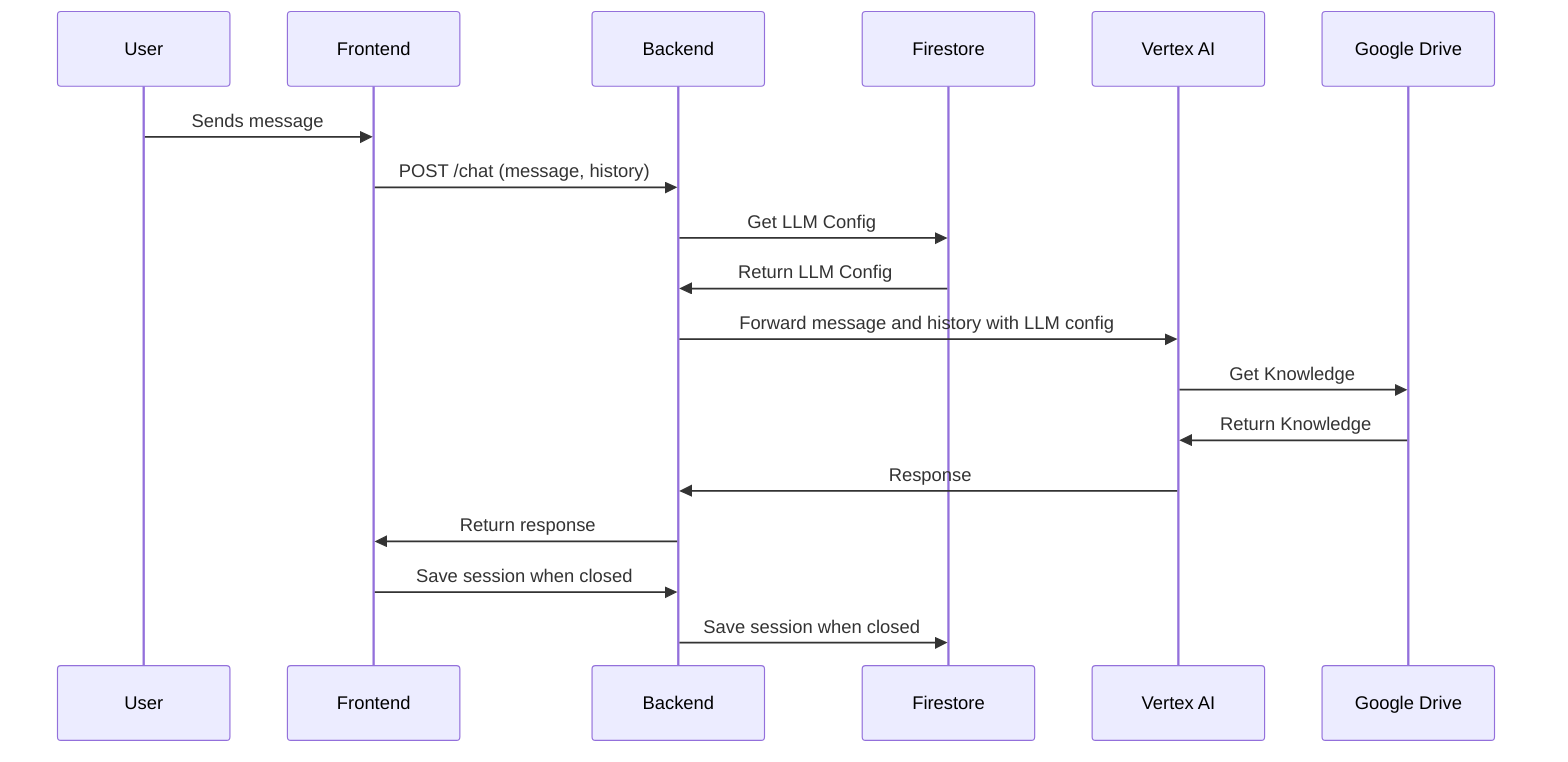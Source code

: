 sequenceDiagram
    User->>Frontend: Sends message
    Frontend->>Backend: POST /chat (message, history)
    Backend->>Firestore: Get LLM Config
    Firestore->>Backend: Return LLM Config
    Backend->>Vertex AI: Forward message and history with LLM config
    Vertex AI->>Google Drive: Get Knowledge
    Google Drive->>Vertex AI: Return Knowledge
    Vertex AI->>Backend: Response
    
   
    Backend->>Frontend: Return response
    Frontend->>Backend: Save session when closed
    Backend->>Firestore: Save session when closed
